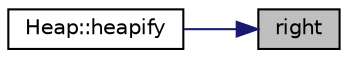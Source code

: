 digraph "right"
{
 // INTERACTIVE_SVG=YES
 // LATEX_PDF_SIZE
  edge [fontname="Helvetica",fontsize="10",labelfontname="Helvetica",labelfontsize="10"];
  node [fontname="Helvetica",fontsize="10",shape=record];
  rankdir="RL";
  Node1 [label="right",height=0.2,width=0.4,color="black", fillcolor="grey75", style="filled", fontcolor="black",tooltip="Hilfsfunktion, um den Index des rechten Kindsknoten eines Elternknotens i zu errechnen."];
  Node1 -> Node2 [dir="back",color="midnightblue",fontsize="10",style="solid",fontname="Helvetica"];
  Node2 [label="Heap::heapify",height=0.2,width=0.4,color="black", fillcolor="white", style="filled",URL="$d3/d7f/classHeap.html#a77b7a7632216a6cbba921d5763322b82",tooltip="Stellt die Heap-Bedingungen des Heaps ab der gegebenen Wurzel root wieder her."];
}
